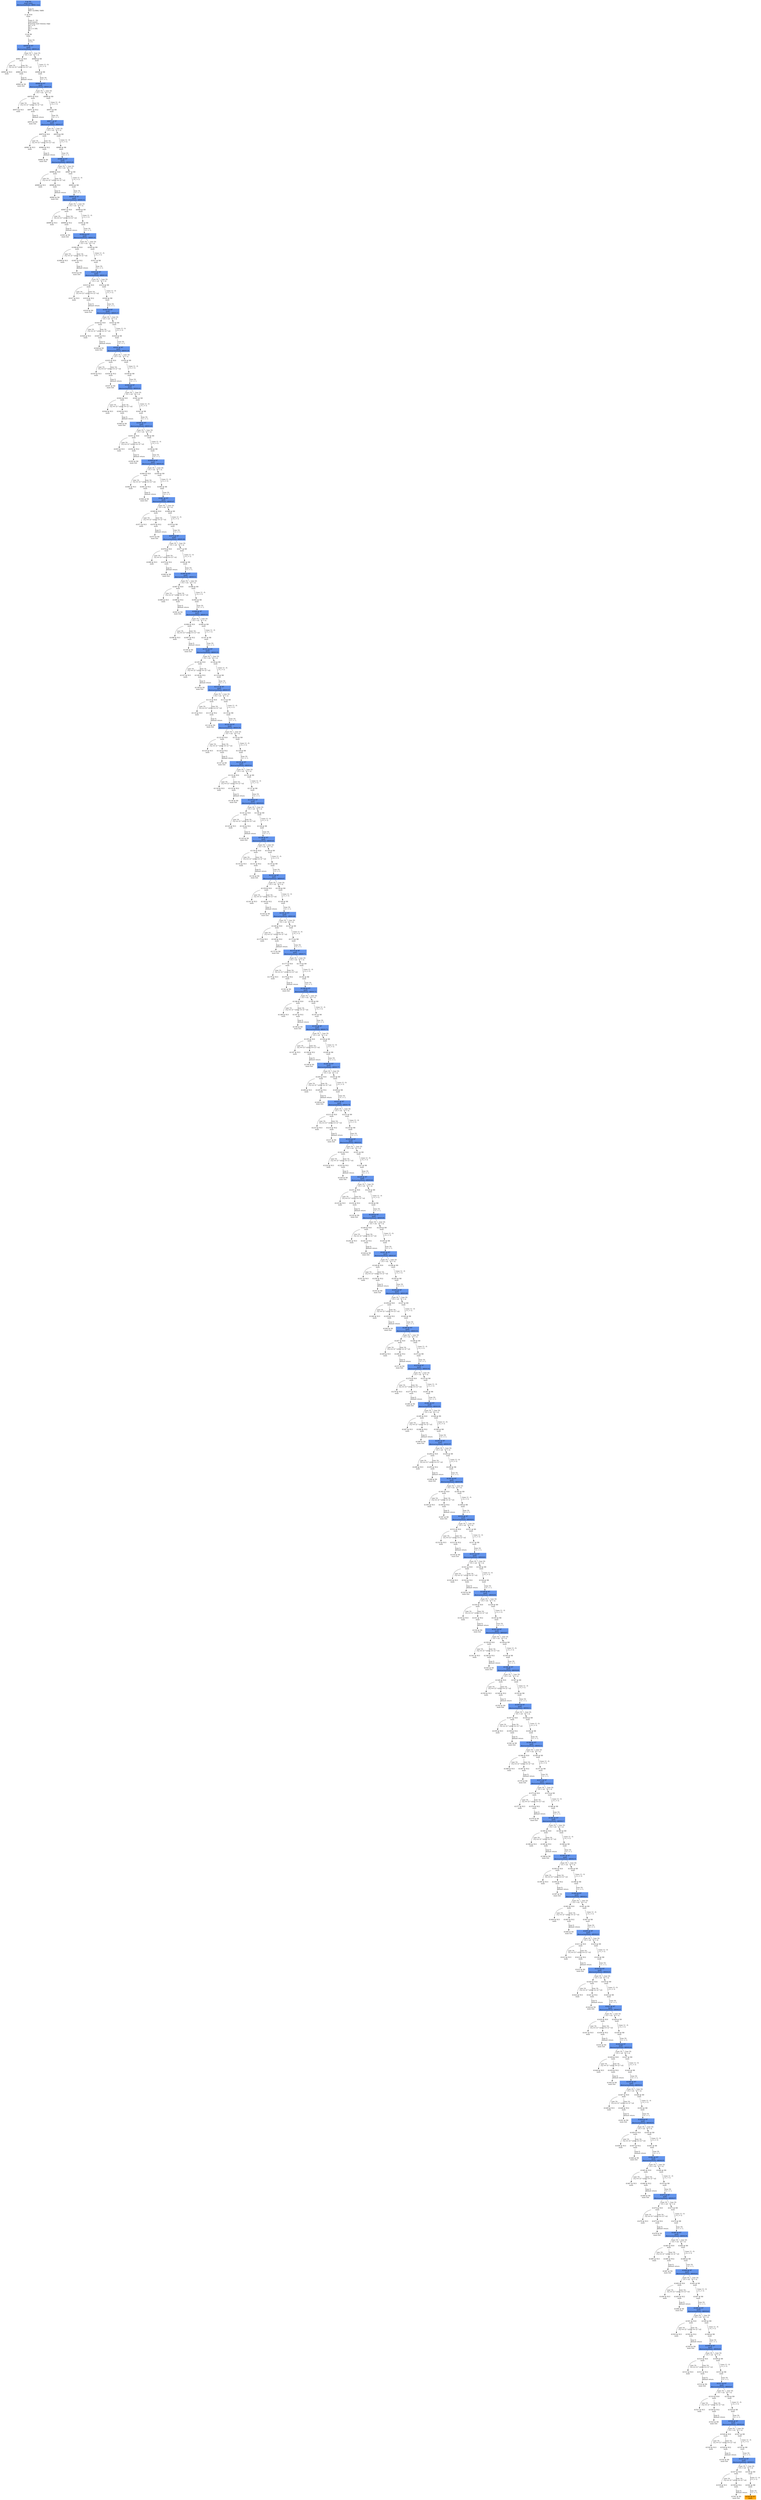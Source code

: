 digraph ARG {
node [style="filled" shape="box" color="white"]
0 [fillcolor="cornflowerblue" label="0 @ N1\nmain entry\nAbstractionState: ABS0: true\n" id="0"]
11 [label="11 @ N16\nmain\n" id="11"]
12 [label="12 @ N6\nmain\n" id="12"]
40959 [fillcolor="cornflowerblue" label="40959 @ N7\nmain\nAbstractionState: ABS9123\n" id="40959"]
40961 [label="40961 @ N10\nmain\n" id="40961"]
40963 [label="40963 @ N13\nmain\n" id="40963"]
40962 [label="40962 @ N12\nmain\n" id="40962"]
40965 [label="40965 @ N0\nmain exit\n" id="40965"]
40960 [label="40960 @ N9\nmain\n" id="40960"]
40966 [label="40966 @ N8\nmain\n" id="40966"]
40968 [fillcolor="cornflowerblue" label="40968 @ N7\nmain\nAbstractionState: ABS9125\n" id="40968"]
40970 [label="40970 @ N10\nmain\n" id="40970"]
40972 [label="40972 @ N13\nmain\n" id="40972"]
40971 [label="40971 @ N12\nmain\n" id="40971"]
40974 [label="40974 @ N0\nmain exit\n" id="40974"]
40969 [label="40969 @ N9\nmain\n" id="40969"]
40975 [label="40975 @ N8\nmain\n" id="40975"]
40977 [fillcolor="cornflowerblue" label="40977 @ N7\nmain\nAbstractionState: ABS9127\n" id="40977"]
40979 [label="40979 @ N10\nmain\n" id="40979"]
40981 [label="40981 @ N13\nmain\n" id="40981"]
40980 [label="40980 @ N12\nmain\n" id="40980"]
40983 [label="40983 @ N0\nmain exit\n" id="40983"]
40978 [label="40978 @ N9\nmain\n" id="40978"]
40984 [label="40984 @ N8\nmain\n" id="40984"]
40986 [fillcolor="cornflowerblue" label="40986 @ N7\nmain\nAbstractionState: ABS9129\n" id="40986"]
40988 [label="40988 @ N10\nmain\n" id="40988"]
40990 [label="40990 @ N13\nmain\n" id="40990"]
40989 [label="40989 @ N12\nmain\n" id="40989"]
40992 [label="40992 @ N0\nmain exit\n" id="40992"]
40987 [label="40987 @ N9\nmain\n" id="40987"]
40993 [label="40993 @ N8\nmain\n" id="40993"]
40995 [fillcolor="cornflowerblue" label="40995 @ N7\nmain\nAbstractionState: ABS9131\n" id="40995"]
40997 [label="40997 @ N10\nmain\n" id="40997"]
40999 [label="40999 @ N13\nmain\n" id="40999"]
40998 [label="40998 @ N12\nmain\n" id="40998"]
41001 [label="41001 @ N0\nmain exit\n" id="41001"]
40996 [label="40996 @ N9\nmain\n" id="40996"]
41002 [label="41002 @ N8\nmain\n" id="41002"]
41004 [fillcolor="cornflowerblue" label="41004 @ N7\nmain\nAbstractionState: ABS9133\n" id="41004"]
41006 [label="41006 @ N10\nmain\n" id="41006"]
41008 [label="41008 @ N13\nmain\n" id="41008"]
41007 [label="41007 @ N12\nmain\n" id="41007"]
41010 [label="41010 @ N0\nmain exit\n" id="41010"]
41005 [label="41005 @ N9\nmain\n" id="41005"]
41011 [label="41011 @ N8\nmain\n" id="41011"]
41013 [fillcolor="cornflowerblue" label="41013 @ N7\nmain\nAbstractionState: ABS9135\n" id="41013"]
41015 [label="41015 @ N10\nmain\n" id="41015"]
41017 [label="41017 @ N13\nmain\n" id="41017"]
41016 [label="41016 @ N12\nmain\n" id="41016"]
41019 [label="41019 @ N0\nmain exit\n" id="41019"]
41014 [label="41014 @ N9\nmain\n" id="41014"]
41020 [label="41020 @ N8\nmain\n" id="41020"]
41022 [fillcolor="cornflowerblue" label="41022 @ N7\nmain\nAbstractionState: ABS9137\n" id="41022"]
41024 [label="41024 @ N10\nmain\n" id="41024"]
41026 [label="41026 @ N13\nmain\n" id="41026"]
41025 [label="41025 @ N12\nmain\n" id="41025"]
41028 [label="41028 @ N0\nmain exit\n" id="41028"]
41023 [label="41023 @ N9\nmain\n" id="41023"]
41029 [label="41029 @ N8\nmain\n" id="41029"]
41031 [fillcolor="cornflowerblue" label="41031 @ N7\nmain\nAbstractionState: ABS9139\n" id="41031"]
41033 [label="41033 @ N10\nmain\n" id="41033"]
41035 [label="41035 @ N13\nmain\n" id="41035"]
41034 [label="41034 @ N12\nmain\n" id="41034"]
41037 [label="41037 @ N0\nmain exit\n" id="41037"]
41032 [label="41032 @ N9\nmain\n" id="41032"]
41038 [label="41038 @ N8\nmain\n" id="41038"]
41040 [fillcolor="cornflowerblue" label="41040 @ N7\nmain\nAbstractionState: ABS9141\n" id="41040"]
41042 [label="41042 @ N10\nmain\n" id="41042"]
41044 [label="41044 @ N13\nmain\n" id="41044"]
41043 [label="41043 @ N12\nmain\n" id="41043"]
41046 [label="41046 @ N0\nmain exit\n" id="41046"]
41041 [label="41041 @ N9\nmain\n" id="41041"]
41047 [label="41047 @ N8\nmain\n" id="41047"]
41049 [fillcolor="cornflowerblue" label="41049 @ N7\nmain\nAbstractionState: ABS9143\n" id="41049"]
41051 [label="41051 @ N10\nmain\n" id="41051"]
41053 [label="41053 @ N13\nmain\n" id="41053"]
41052 [label="41052 @ N12\nmain\n" id="41052"]
41055 [label="41055 @ N0\nmain exit\n" id="41055"]
41050 [label="41050 @ N9\nmain\n" id="41050"]
41056 [label="41056 @ N8\nmain\n" id="41056"]
41058 [fillcolor="cornflowerblue" label="41058 @ N7\nmain\nAbstractionState: ABS9145\n" id="41058"]
41060 [label="41060 @ N10\nmain\n" id="41060"]
41062 [label="41062 @ N13\nmain\n" id="41062"]
41061 [label="41061 @ N12\nmain\n" id="41061"]
41064 [label="41064 @ N0\nmain exit\n" id="41064"]
41059 [label="41059 @ N9\nmain\n" id="41059"]
41065 [label="41065 @ N8\nmain\n" id="41065"]
41067 [fillcolor="cornflowerblue" label="41067 @ N7\nmain\nAbstractionState: ABS9147\n" id="41067"]
41069 [label="41069 @ N10\nmain\n" id="41069"]
41071 [label="41071 @ N13\nmain\n" id="41071"]
41070 [label="41070 @ N12\nmain\n" id="41070"]
41073 [label="41073 @ N0\nmain exit\n" id="41073"]
41068 [label="41068 @ N9\nmain\n" id="41068"]
41074 [label="41074 @ N8\nmain\n" id="41074"]
41076 [fillcolor="cornflowerblue" label="41076 @ N7\nmain\nAbstractionState: ABS9149\n" id="41076"]
41078 [label="41078 @ N10\nmain\n" id="41078"]
41080 [label="41080 @ N13\nmain\n" id="41080"]
41079 [label="41079 @ N12\nmain\n" id="41079"]
41082 [label="41082 @ N0\nmain exit\n" id="41082"]
41077 [label="41077 @ N9\nmain\n" id="41077"]
41083 [label="41083 @ N8\nmain\n" id="41083"]
41085 [fillcolor="cornflowerblue" label="41085 @ N7\nmain\nAbstractionState: ABS9151\n" id="41085"]
41087 [label="41087 @ N10\nmain\n" id="41087"]
41089 [label="41089 @ N13\nmain\n" id="41089"]
41088 [label="41088 @ N12\nmain\n" id="41088"]
41091 [label="41091 @ N0\nmain exit\n" id="41091"]
41086 [label="41086 @ N9\nmain\n" id="41086"]
41092 [label="41092 @ N8\nmain\n" id="41092"]
41094 [fillcolor="cornflowerblue" label="41094 @ N7\nmain\nAbstractionState: ABS9153\n" id="41094"]
41096 [label="41096 @ N10\nmain\n" id="41096"]
41098 [label="41098 @ N13\nmain\n" id="41098"]
41097 [label="41097 @ N12\nmain\n" id="41097"]
41100 [label="41100 @ N0\nmain exit\n" id="41100"]
41095 [label="41095 @ N9\nmain\n" id="41095"]
41101 [label="41101 @ N8\nmain\n" id="41101"]
41103 [fillcolor="cornflowerblue" label="41103 @ N7\nmain\nAbstractionState: ABS9155\n" id="41103"]
41105 [label="41105 @ N10\nmain\n" id="41105"]
41107 [label="41107 @ N13\nmain\n" id="41107"]
41106 [label="41106 @ N12\nmain\n" id="41106"]
41109 [label="41109 @ N0\nmain exit\n" id="41109"]
41104 [label="41104 @ N9\nmain\n" id="41104"]
41110 [label="41110 @ N8\nmain\n" id="41110"]
41112 [fillcolor="cornflowerblue" label="41112 @ N7\nmain\nAbstractionState: ABS9157\n" id="41112"]
41114 [label="41114 @ N10\nmain\n" id="41114"]
41116 [label="41116 @ N13\nmain\n" id="41116"]
41115 [label="41115 @ N12\nmain\n" id="41115"]
41118 [label="41118 @ N0\nmain exit\n" id="41118"]
41113 [label="41113 @ N9\nmain\n" id="41113"]
41119 [label="41119 @ N8\nmain\n" id="41119"]
41121 [fillcolor="cornflowerblue" label="41121 @ N7\nmain\nAbstractionState: ABS9159\n" id="41121"]
41123 [label="41123 @ N10\nmain\n" id="41123"]
41125 [label="41125 @ N13\nmain\n" id="41125"]
41124 [label="41124 @ N12\nmain\n" id="41124"]
41127 [label="41127 @ N0\nmain exit\n" id="41127"]
41122 [label="41122 @ N9\nmain\n" id="41122"]
41128 [label="41128 @ N8\nmain\n" id="41128"]
41130 [fillcolor="cornflowerblue" label="41130 @ N7\nmain\nAbstractionState: ABS9161\n" id="41130"]
41132 [label="41132 @ N10\nmain\n" id="41132"]
41134 [label="41134 @ N13\nmain\n" id="41134"]
41133 [label="41133 @ N12\nmain\n" id="41133"]
41136 [label="41136 @ N0\nmain exit\n" id="41136"]
41131 [label="41131 @ N9\nmain\n" id="41131"]
41137 [label="41137 @ N8\nmain\n" id="41137"]
41139 [fillcolor="cornflowerblue" label="41139 @ N7\nmain\nAbstractionState: ABS9163\n" id="41139"]
41141 [label="41141 @ N10\nmain\n" id="41141"]
41143 [label="41143 @ N13\nmain\n" id="41143"]
41142 [label="41142 @ N12\nmain\n" id="41142"]
41145 [label="41145 @ N0\nmain exit\n" id="41145"]
41140 [label="41140 @ N9\nmain\n" id="41140"]
41146 [label="41146 @ N8\nmain\n" id="41146"]
41148 [fillcolor="cornflowerblue" label="41148 @ N7\nmain\nAbstractionState: ABS9165\n" id="41148"]
41150 [label="41150 @ N10\nmain\n" id="41150"]
41152 [label="41152 @ N13\nmain\n" id="41152"]
41151 [label="41151 @ N12\nmain\n" id="41151"]
41154 [label="41154 @ N0\nmain exit\n" id="41154"]
41149 [label="41149 @ N9\nmain\n" id="41149"]
41155 [label="41155 @ N8\nmain\n" id="41155"]
41157 [fillcolor="cornflowerblue" label="41157 @ N7\nmain\nAbstractionState: ABS9167\n" id="41157"]
41159 [label="41159 @ N10\nmain\n" id="41159"]
41161 [label="41161 @ N13\nmain\n" id="41161"]
41160 [label="41160 @ N12\nmain\n" id="41160"]
41163 [label="41163 @ N0\nmain exit\n" id="41163"]
41158 [label="41158 @ N9\nmain\n" id="41158"]
41164 [label="41164 @ N8\nmain\n" id="41164"]
41166 [fillcolor="cornflowerblue" label="41166 @ N7\nmain\nAbstractionState: ABS9169\n" id="41166"]
41168 [label="41168 @ N10\nmain\n" id="41168"]
41170 [label="41170 @ N13\nmain\n" id="41170"]
41169 [label="41169 @ N12\nmain\n" id="41169"]
41172 [label="41172 @ N0\nmain exit\n" id="41172"]
41167 [label="41167 @ N9\nmain\n" id="41167"]
41173 [label="41173 @ N8\nmain\n" id="41173"]
41175 [fillcolor="cornflowerblue" label="41175 @ N7\nmain\nAbstractionState: ABS9171\n" id="41175"]
41177 [label="41177 @ N10\nmain\n" id="41177"]
41179 [label="41179 @ N13\nmain\n" id="41179"]
41178 [label="41178 @ N12\nmain\n" id="41178"]
41181 [label="41181 @ N0\nmain exit\n" id="41181"]
41176 [label="41176 @ N9\nmain\n" id="41176"]
41182 [label="41182 @ N8\nmain\n" id="41182"]
41184 [fillcolor="cornflowerblue" label="41184 @ N7\nmain\nAbstractionState: ABS9173\n" id="41184"]
41186 [label="41186 @ N10\nmain\n" id="41186"]
41188 [label="41188 @ N13\nmain\n" id="41188"]
41187 [label="41187 @ N12\nmain\n" id="41187"]
41190 [label="41190 @ N0\nmain exit\n" id="41190"]
41185 [label="41185 @ N9\nmain\n" id="41185"]
41191 [label="41191 @ N8\nmain\n" id="41191"]
41193 [fillcolor="cornflowerblue" label="41193 @ N7\nmain\nAbstractionState: ABS9175\n" id="41193"]
41195 [label="41195 @ N10\nmain\n" id="41195"]
41197 [label="41197 @ N13\nmain\n" id="41197"]
41196 [label="41196 @ N12\nmain\n" id="41196"]
41199 [label="41199 @ N0\nmain exit\n" id="41199"]
41194 [label="41194 @ N9\nmain\n" id="41194"]
41200 [label="41200 @ N8\nmain\n" id="41200"]
41202 [fillcolor="cornflowerblue" label="41202 @ N7\nmain\nAbstractionState: ABS9177\n" id="41202"]
41204 [label="41204 @ N10\nmain\n" id="41204"]
41206 [label="41206 @ N13\nmain\n" id="41206"]
41205 [label="41205 @ N12\nmain\n" id="41205"]
41208 [label="41208 @ N0\nmain exit\n" id="41208"]
41203 [label="41203 @ N9\nmain\n" id="41203"]
41209 [label="41209 @ N8\nmain\n" id="41209"]
41211 [fillcolor="cornflowerblue" label="41211 @ N7\nmain\nAbstractionState: ABS9179\n" id="41211"]
41213 [label="41213 @ N10\nmain\n" id="41213"]
41215 [label="41215 @ N13\nmain\n" id="41215"]
41214 [label="41214 @ N12\nmain\n" id="41214"]
41217 [label="41217 @ N0\nmain exit\n" id="41217"]
41212 [label="41212 @ N9\nmain\n" id="41212"]
41218 [label="41218 @ N8\nmain\n" id="41218"]
41220 [fillcolor="cornflowerblue" label="41220 @ N7\nmain\nAbstractionState: ABS9181\n" id="41220"]
41222 [label="41222 @ N10\nmain\n" id="41222"]
41224 [label="41224 @ N13\nmain\n" id="41224"]
41223 [label="41223 @ N12\nmain\n" id="41223"]
41226 [label="41226 @ N0\nmain exit\n" id="41226"]
41221 [label="41221 @ N9\nmain\n" id="41221"]
41227 [label="41227 @ N8\nmain\n" id="41227"]
41229 [fillcolor="cornflowerblue" label="41229 @ N7\nmain\nAbstractionState: ABS9183\n" id="41229"]
41231 [label="41231 @ N10\nmain\n" id="41231"]
41233 [label="41233 @ N13\nmain\n" id="41233"]
41232 [label="41232 @ N12\nmain\n" id="41232"]
41235 [label="41235 @ N0\nmain exit\n" id="41235"]
41230 [label="41230 @ N9\nmain\n" id="41230"]
41236 [label="41236 @ N8\nmain\n" id="41236"]
41238 [fillcolor="cornflowerblue" label="41238 @ N7\nmain\nAbstractionState: ABS9185\n" id="41238"]
41240 [label="41240 @ N10\nmain\n" id="41240"]
41242 [label="41242 @ N13\nmain\n" id="41242"]
41241 [label="41241 @ N12\nmain\n" id="41241"]
41244 [label="41244 @ N0\nmain exit\n" id="41244"]
41239 [label="41239 @ N9\nmain\n" id="41239"]
41245 [label="41245 @ N8\nmain\n" id="41245"]
41247 [fillcolor="cornflowerblue" label="41247 @ N7\nmain\nAbstractionState: ABS9187\n" id="41247"]
41249 [label="41249 @ N10\nmain\n" id="41249"]
41251 [label="41251 @ N13\nmain\n" id="41251"]
41250 [label="41250 @ N12\nmain\n" id="41250"]
41253 [label="41253 @ N0\nmain exit\n" id="41253"]
41248 [label="41248 @ N9\nmain\n" id="41248"]
41254 [label="41254 @ N8\nmain\n" id="41254"]
41256 [fillcolor="cornflowerblue" label="41256 @ N7\nmain\nAbstractionState: ABS9189\n" id="41256"]
41258 [label="41258 @ N10\nmain\n" id="41258"]
41260 [label="41260 @ N13\nmain\n" id="41260"]
41259 [label="41259 @ N12\nmain\n" id="41259"]
41262 [label="41262 @ N0\nmain exit\n" id="41262"]
41257 [label="41257 @ N9\nmain\n" id="41257"]
41263 [label="41263 @ N8\nmain\n" id="41263"]
41265 [fillcolor="cornflowerblue" label="41265 @ N7\nmain\nAbstractionState: ABS9191\n" id="41265"]
41267 [label="41267 @ N10\nmain\n" id="41267"]
41269 [label="41269 @ N13\nmain\n" id="41269"]
41268 [label="41268 @ N12\nmain\n" id="41268"]
41271 [label="41271 @ N0\nmain exit\n" id="41271"]
41266 [label="41266 @ N9\nmain\n" id="41266"]
41272 [label="41272 @ N8\nmain\n" id="41272"]
41274 [fillcolor="cornflowerblue" label="41274 @ N7\nmain\nAbstractionState: ABS9193\n" id="41274"]
41276 [label="41276 @ N10\nmain\n" id="41276"]
41278 [label="41278 @ N13\nmain\n" id="41278"]
41277 [label="41277 @ N12\nmain\n" id="41277"]
41280 [label="41280 @ N0\nmain exit\n" id="41280"]
41275 [label="41275 @ N9\nmain\n" id="41275"]
41281 [label="41281 @ N8\nmain\n" id="41281"]
41283 [fillcolor="cornflowerblue" label="41283 @ N7\nmain\nAbstractionState: ABS9195\n" id="41283"]
41285 [label="41285 @ N10\nmain\n" id="41285"]
41287 [label="41287 @ N13\nmain\n" id="41287"]
41286 [label="41286 @ N12\nmain\n" id="41286"]
41289 [label="41289 @ N0\nmain exit\n" id="41289"]
41284 [label="41284 @ N9\nmain\n" id="41284"]
41290 [label="41290 @ N8\nmain\n" id="41290"]
41292 [fillcolor="cornflowerblue" label="41292 @ N7\nmain\nAbstractionState: ABS9197\n" id="41292"]
41294 [label="41294 @ N10\nmain\n" id="41294"]
41296 [label="41296 @ N13\nmain\n" id="41296"]
41295 [label="41295 @ N12\nmain\n" id="41295"]
41298 [label="41298 @ N0\nmain exit\n" id="41298"]
41293 [label="41293 @ N9\nmain\n" id="41293"]
41299 [label="41299 @ N8\nmain\n" id="41299"]
41301 [fillcolor="cornflowerblue" label="41301 @ N7\nmain\nAbstractionState: ABS9199\n" id="41301"]
41303 [label="41303 @ N10\nmain\n" id="41303"]
41305 [label="41305 @ N13\nmain\n" id="41305"]
41304 [label="41304 @ N12\nmain\n" id="41304"]
41307 [label="41307 @ N0\nmain exit\n" id="41307"]
41302 [label="41302 @ N9\nmain\n" id="41302"]
41308 [label="41308 @ N8\nmain\n" id="41308"]
41310 [fillcolor="cornflowerblue" label="41310 @ N7\nmain\nAbstractionState: ABS9201\n" id="41310"]
41312 [label="41312 @ N10\nmain\n" id="41312"]
41314 [label="41314 @ N13\nmain\n" id="41314"]
41313 [label="41313 @ N12\nmain\n" id="41313"]
41316 [label="41316 @ N0\nmain exit\n" id="41316"]
41311 [label="41311 @ N9\nmain\n" id="41311"]
41317 [label="41317 @ N8\nmain\n" id="41317"]
41319 [fillcolor="cornflowerblue" label="41319 @ N7\nmain\nAbstractionState: ABS9203\n" id="41319"]
41321 [label="41321 @ N10\nmain\n" id="41321"]
41323 [label="41323 @ N13\nmain\n" id="41323"]
41322 [label="41322 @ N12\nmain\n" id="41322"]
41325 [label="41325 @ N0\nmain exit\n" id="41325"]
41320 [label="41320 @ N9\nmain\n" id="41320"]
41326 [label="41326 @ N8\nmain\n" id="41326"]
41328 [fillcolor="cornflowerblue" label="41328 @ N7\nmain\nAbstractionState: ABS9205\n" id="41328"]
41330 [label="41330 @ N10\nmain\n" id="41330"]
41332 [label="41332 @ N13\nmain\n" id="41332"]
41331 [label="41331 @ N12\nmain\n" id="41331"]
41334 [label="41334 @ N0\nmain exit\n" id="41334"]
41329 [label="41329 @ N9\nmain\n" id="41329"]
41335 [label="41335 @ N8\nmain\n" id="41335"]
41337 [fillcolor="cornflowerblue" label="41337 @ N7\nmain\nAbstractionState: ABS9207\n" id="41337"]
41339 [label="41339 @ N10\nmain\n" id="41339"]
41341 [label="41341 @ N13\nmain\n" id="41341"]
41340 [label="41340 @ N12\nmain\n" id="41340"]
41343 [label="41343 @ N0\nmain exit\n" id="41343"]
41338 [label="41338 @ N9\nmain\n" id="41338"]
41344 [label="41344 @ N8\nmain\n" id="41344"]
41346 [fillcolor="cornflowerblue" label="41346 @ N7\nmain\nAbstractionState: ABS9209\n" id="41346"]
41348 [label="41348 @ N10\nmain\n" id="41348"]
41350 [label="41350 @ N13\nmain\n" id="41350"]
41349 [label="41349 @ N12\nmain\n" id="41349"]
41352 [label="41352 @ N0\nmain exit\n" id="41352"]
41347 [label="41347 @ N9\nmain\n" id="41347"]
41353 [label="41353 @ N8\nmain\n" id="41353"]
41355 [fillcolor="cornflowerblue" label="41355 @ N7\nmain\nAbstractionState: ABS9211\n" id="41355"]
41357 [label="41357 @ N10\nmain\n" id="41357"]
41359 [label="41359 @ N13\nmain\n" id="41359"]
41358 [label="41358 @ N12\nmain\n" id="41358"]
41361 [label="41361 @ N0\nmain exit\n" id="41361"]
41356 [label="41356 @ N9\nmain\n" id="41356"]
41362 [label="41362 @ N8\nmain\n" id="41362"]
41364 [fillcolor="cornflowerblue" label="41364 @ N7\nmain\nAbstractionState: ABS9213\n" id="41364"]
41366 [label="41366 @ N10\nmain\n" id="41366"]
41368 [label="41368 @ N13\nmain\n" id="41368"]
41367 [label="41367 @ N12\nmain\n" id="41367"]
41370 [label="41370 @ N0\nmain exit\n" id="41370"]
41365 [label="41365 @ N9\nmain\n" id="41365"]
41371 [label="41371 @ N8\nmain\n" id="41371"]
41373 [fillcolor="cornflowerblue" label="41373 @ N7\nmain\nAbstractionState: ABS9215\n" id="41373"]
41375 [label="41375 @ N10\nmain\n" id="41375"]
41377 [label="41377 @ N13\nmain\n" id="41377"]
41376 [label="41376 @ N12\nmain\n" id="41376"]
41379 [label="41379 @ N0\nmain exit\n" id="41379"]
41374 [label="41374 @ N9\nmain\n" id="41374"]
41380 [label="41380 @ N8\nmain\n" id="41380"]
41382 [fillcolor="cornflowerblue" label="41382 @ N7\nmain\nAbstractionState: ABS9217\n" id="41382"]
41384 [label="41384 @ N10\nmain\n" id="41384"]
41386 [label="41386 @ N13\nmain\n" id="41386"]
41385 [label="41385 @ N12\nmain\n" id="41385"]
41388 [label="41388 @ N0\nmain exit\n" id="41388"]
41383 [label="41383 @ N9\nmain\n" id="41383"]
41389 [label="41389 @ N8\nmain\n" id="41389"]
41391 [fillcolor="cornflowerblue" label="41391 @ N7\nmain\nAbstractionState: ABS9219\n" id="41391"]
41393 [label="41393 @ N10\nmain\n" id="41393"]
41395 [label="41395 @ N13\nmain\n" id="41395"]
41394 [label="41394 @ N12\nmain\n" id="41394"]
41397 [label="41397 @ N0\nmain exit\n" id="41397"]
41392 [label="41392 @ N9\nmain\n" id="41392"]
41398 [label="41398 @ N8\nmain\n" id="41398"]
41400 [fillcolor="cornflowerblue" label="41400 @ N7\nmain\nAbstractionState: ABS9221\n" id="41400"]
41402 [label="41402 @ N10\nmain\n" id="41402"]
41404 [label="41404 @ N13\nmain\n" id="41404"]
41403 [label="41403 @ N12\nmain\n" id="41403"]
41406 [label="41406 @ N0\nmain exit\n" id="41406"]
41401 [label="41401 @ N9\nmain\n" id="41401"]
41407 [label="41407 @ N8\nmain\n" id="41407"]
41409 [fillcolor="cornflowerblue" label="41409 @ N7\nmain\nAbstractionState: ABS9223\n" id="41409"]
41411 [label="41411 @ N10\nmain\n" id="41411"]
41413 [label="41413 @ N13\nmain\n" id="41413"]
41412 [label="41412 @ N12\nmain\n" id="41412"]
41415 [label="41415 @ N0\nmain exit\n" id="41415"]
41410 [label="41410 @ N9\nmain\n" id="41410"]
41416 [label="41416 @ N8\nmain\n" id="41416"]
41418 [fillcolor="cornflowerblue" label="41418 @ N7\nmain\nAbstractionState: ABS9225\n" id="41418"]
41420 [label="41420 @ N10\nmain\n" id="41420"]
41422 [label="41422 @ N13\nmain\n" id="41422"]
41421 [label="41421 @ N12\nmain\n" id="41421"]
41424 [label="41424 @ N0\nmain exit\n" id="41424"]
41419 [label="41419 @ N9\nmain\n" id="41419"]
41425 [label="41425 @ N8\nmain\n" id="41425"]
41427 [fillcolor="cornflowerblue" label="41427 @ N7\nmain\nAbstractionState: ABS9227\n" id="41427"]
41429 [label="41429 @ N10\nmain\n" id="41429"]
41431 [label="41431 @ N13\nmain\n" id="41431"]
41430 [label="41430 @ N12\nmain\n" id="41430"]
41433 [label="41433 @ N0\nmain exit\n" id="41433"]
41428 [label="41428 @ N9\nmain\n" id="41428"]
41434 [label="41434 @ N8\nmain\n" id="41434"]
41436 [fillcolor="cornflowerblue" label="41436 @ N7\nmain\nAbstractionState: ABS9229\n" id="41436"]
41438 [label="41438 @ N10\nmain\n" id="41438"]
41440 [label="41440 @ N13\nmain\n" id="41440"]
41439 [label="41439 @ N12\nmain\n" id="41439"]
41442 [label="41442 @ N0\nmain exit\n" id="41442"]
41437 [label="41437 @ N9\nmain\n" id="41437"]
41443 [label="41443 @ N8\nmain\n" id="41443"]
41445 [fillcolor="cornflowerblue" label="41445 @ N7\nmain\nAbstractionState: ABS9231\n" id="41445"]
41447 [label="41447 @ N10\nmain\n" id="41447"]
41449 [label="41449 @ N13\nmain\n" id="41449"]
41448 [label="41448 @ N12\nmain\n" id="41448"]
41451 [label="41451 @ N0\nmain exit\n" id="41451"]
41446 [label="41446 @ N9\nmain\n" id="41446"]
41452 [label="41452 @ N8\nmain\n" id="41452"]
41454 [fillcolor="cornflowerblue" label="41454 @ N7\nmain\nAbstractionState: ABS9233\n" id="41454"]
41456 [label="41456 @ N10\nmain\n" id="41456"]
41458 [label="41458 @ N13\nmain\n" id="41458"]
41457 [label="41457 @ N12\nmain\n" id="41457"]
41460 [label="41460 @ N0\nmain exit\n" id="41460"]
41455 [label="41455 @ N9\nmain\n" id="41455"]
41461 [label="41461 @ N8\nmain\n" id="41461"]
41463 [fillcolor="cornflowerblue" label="41463 @ N7\nmain\nAbstractionState: ABS9235\n" id="41463"]
41465 [label="41465 @ N10\nmain\n" id="41465"]
41467 [label="41467 @ N13\nmain\n" id="41467"]
41466 [label="41466 @ N12\nmain\n" id="41466"]
41469 [label="41469 @ N0\nmain exit\n" id="41469"]
41464 [label="41464 @ N9\nmain\n" id="41464"]
41470 [label="41470 @ N8\nmain\n" id="41470"]
41472 [fillcolor="cornflowerblue" label="41472 @ N7\nmain\nAbstractionState: ABS9237\n" id="41472"]
41474 [label="41474 @ N10\nmain\n" id="41474"]
41476 [label="41476 @ N13\nmain\n" id="41476"]
41475 [label="41475 @ N12\nmain\n" id="41475"]
41478 [label="41478 @ N0\nmain exit\n" id="41478"]
41473 [label="41473 @ N9\nmain\n" id="41473"]
41479 [label="41479 @ N8\nmain\n" id="41479"]
41481 [fillcolor="cornflowerblue" label="41481 @ N7\nmain\nAbstractionState: ABS9239\n" id="41481"]
41483 [label="41483 @ N10\nmain\n" id="41483"]
41485 [label="41485 @ N13\nmain\n" id="41485"]
41484 [label="41484 @ N12\nmain\n" id="41484"]
41487 [label="41487 @ N0\nmain exit\n" id="41487"]
41482 [label="41482 @ N9\nmain\n" id="41482"]
41488 [label="41488 @ N8\nmain\n" id="41488"]
41490 [fillcolor="cornflowerblue" label="41490 @ N7\nmain\nAbstractionState: ABS9241\n" id="41490"]
41492 [label="41492 @ N10\nmain\n" id="41492"]
41494 [label="41494 @ N13\nmain\n" id="41494"]
41493 [label="41493 @ N12\nmain\n" id="41493"]
41496 [label="41496 @ N0\nmain exit\n" id="41496"]
41491 [label="41491 @ N9\nmain\n" id="41491"]
41497 [label="41497 @ N8\nmain\n" id="41497"]
41499 [fillcolor="cornflowerblue" label="41499 @ N7\nmain\nAbstractionState: ABS9243\n" id="41499"]
41501 [label="41501 @ N10\nmain\n" id="41501"]
41503 [label="41503 @ N13\nmain\n" id="41503"]
41502 [label="41502 @ N12\nmain\n" id="41502"]
41505 [label="41505 @ N0\nmain exit\n" id="41505"]
41500 [label="41500 @ N9\nmain\n" id="41500"]
41506 [label="41506 @ N8\nmain\n" id="41506"]
41508 [fillcolor="cornflowerblue" label="41508 @ N7\nmain\nAbstractionState: ABS9245\n" id="41508"]
41510 [label="41510 @ N10\nmain\n" id="41510"]
41512 [label="41512 @ N13\nmain\n" id="41512"]
41511 [label="41511 @ N12\nmain\n" id="41511"]
41514 [label="41514 @ N0\nmain exit\n" id="41514"]
41509 [label="41509 @ N9\nmain\n" id="41509"]
41515 [label="41515 @ N8\nmain\n" id="41515"]
41517 [fillcolor="cornflowerblue" label="41517 @ N7\nmain\nAbstractionState: ABS9247\n" id="41517"]
41519 [label="41519 @ N10\nmain\n" id="41519"]
41521 [label="41521 @ N13\nmain\n" id="41521"]
41520 [label="41520 @ N12\nmain\n" id="41520"]
41523 [label="41523 @ N0\nmain exit\n" id="41523"]
41518 [label="41518 @ N9\nmain\n" id="41518"]
41524 [label="41524 @ N8\nmain\n" id="41524"]
41526 [fillcolor="cornflowerblue" label="41526 @ N7\nmain\nAbstractionState: ABS9249\n" id="41526"]
41528 [label="41528 @ N10\nmain\n" id="41528"]
41530 [label="41530 @ N13\nmain\n" id="41530"]
41529 [label="41529 @ N12\nmain\n" id="41529"]
41532 [label="41532 @ N0\nmain exit\n" id="41532"]
41527 [label="41527 @ N9\nmain\n" id="41527"]
41533 [label="41533 @ N8\nmain\n" id="41533"]
41535 [fillcolor="cornflowerblue" label="41535 @ N7\nmain\nAbstractionState: ABS9251\n" id="41535"]
41537 [label="41537 @ N10\nmain\n" id="41537"]
41539 [label="41539 @ N13\nmain\n" id="41539"]
41538 [label="41538 @ N12\nmain\n" id="41538"]
41541 [label="41541 @ N0\nmain exit\n" id="41541"]
41536 [label="41536 @ N9\nmain\n" id="41536"]
41542 [label="41542 @ N8\nmain\n" id="41542"]
41543 [fillcolor="orange" label="41543 @ N7\nmain\n" id="41543"]
0 -> 11 [label="Line 0: \lINIT GLOBAL VARS\l" id="0 -> 11"]
11 -> 12 [label="Lines 4 - 10: \lvoid main();\lFunction start dummy edge\lint j = 0;\lint i;\lint x = 100;\lfor\l" id="11 -> 12"]
12 -> 40959 [label="Line 10: \li = 0;\l" id="12 -> 40959"]
40959 -> 40960 [label="Line 10: \l[i < x]\l" id="40959 -> 40960"]
40959 -> 40961 [label="Line 10: \l[!(i < x)]\l" id="40959 -> 40961"]
40961 -> 40962 [label="Line 14: \l[j == (2 * x)]\l" id="40961 -> 40962"]
40961 -> 40963 [label="Line 14: \l[!(j == (2 * x))]\l" id="40961 -> 40963"]
40962 -> 40965 [label="Line 0: \ldefault return\l" id="40962 -> 40965"]
40960 -> 40966 [label="Lines 11 - 0: \lj = j + 2;\l\l" id="40960 -> 40966"]
40966 -> 40968 [label="Line 10: \li = i + 1;\l" id="40966 -> 40968"]
40968 -> 40969 [label="Line 10: \l[i < x]\l" id="40968 -> 40969"]
40968 -> 40970 [label="Line 10: \l[!(i < x)]\l" id="40968 -> 40970"]
40970 -> 40971 [label="Line 14: \l[j == (2 * x)]\l" id="40970 -> 40971"]
40970 -> 40972 [label="Line 14: \l[!(j == (2 * x))]\l" id="40970 -> 40972"]
40971 -> 40974 [label="Line 0: \ldefault return\l" id="40971 -> 40974"]
40969 -> 40975 [label="Lines 11 - 0: \lj = j + 2;\l\l" id="40969 -> 40975"]
40975 -> 40977 [label="Line 10: \li = i + 1;\l" id="40975 -> 40977"]
40977 -> 40978 [label="Line 10: \l[i < x]\l" id="40977 -> 40978"]
40977 -> 40979 [label="Line 10: \l[!(i < x)]\l" id="40977 -> 40979"]
40979 -> 40980 [label="Line 14: \l[j == (2 * x)]\l" id="40979 -> 40980"]
40979 -> 40981 [label="Line 14: \l[!(j == (2 * x))]\l" id="40979 -> 40981"]
40980 -> 40983 [label="Line 0: \ldefault return\l" id="40980 -> 40983"]
40978 -> 40984 [label="Lines 11 - 0: \lj = j + 2;\l\l" id="40978 -> 40984"]
40984 -> 40986 [label="Line 10: \li = i + 1;\l" id="40984 -> 40986"]
40986 -> 40987 [label="Line 10: \l[i < x]\l" id="40986 -> 40987"]
40986 -> 40988 [label="Line 10: \l[!(i < x)]\l" id="40986 -> 40988"]
40988 -> 40989 [label="Line 14: \l[j == (2 * x)]\l" id="40988 -> 40989"]
40988 -> 40990 [label="Line 14: \l[!(j == (2 * x))]\l" id="40988 -> 40990"]
40989 -> 40992 [label="Line 0: \ldefault return\l" id="40989 -> 40992"]
40987 -> 40993 [label="Lines 11 - 0: \lj = j + 2;\l\l" id="40987 -> 40993"]
40993 -> 40995 [label="Line 10: \li = i + 1;\l" id="40993 -> 40995"]
40995 -> 40996 [label="Line 10: \l[i < x]\l" id="40995 -> 40996"]
40995 -> 40997 [label="Line 10: \l[!(i < x)]\l" id="40995 -> 40997"]
40997 -> 40998 [label="Line 14: \l[j == (2 * x)]\l" id="40997 -> 40998"]
40997 -> 40999 [label="Line 14: \l[!(j == (2 * x))]\l" id="40997 -> 40999"]
40998 -> 41001 [label="Line 0: \ldefault return\l" id="40998 -> 41001"]
40996 -> 41002 [label="Lines 11 - 0: \lj = j + 2;\l\l" id="40996 -> 41002"]
41002 -> 41004 [label="Line 10: \li = i + 1;\l" id="41002 -> 41004"]
41004 -> 41005 [label="Line 10: \l[i < x]\l" id="41004 -> 41005"]
41004 -> 41006 [label="Line 10: \l[!(i < x)]\l" id="41004 -> 41006"]
41006 -> 41007 [label="Line 14: \l[j == (2 * x)]\l" id="41006 -> 41007"]
41006 -> 41008 [label="Line 14: \l[!(j == (2 * x))]\l" id="41006 -> 41008"]
41007 -> 41010 [label="Line 0: \ldefault return\l" id="41007 -> 41010"]
41005 -> 41011 [label="Lines 11 - 0: \lj = j + 2;\l\l" id="41005 -> 41011"]
41011 -> 41013 [label="Line 10: \li = i + 1;\l" id="41011 -> 41013"]
41013 -> 41014 [label="Line 10: \l[i < x]\l" id="41013 -> 41014"]
41013 -> 41015 [label="Line 10: \l[!(i < x)]\l" id="41013 -> 41015"]
41015 -> 41016 [label="Line 14: \l[j == (2 * x)]\l" id="41015 -> 41016"]
41015 -> 41017 [label="Line 14: \l[!(j == (2 * x))]\l" id="41015 -> 41017"]
41016 -> 41019 [label="Line 0: \ldefault return\l" id="41016 -> 41019"]
41014 -> 41020 [label="Lines 11 - 0: \lj = j + 2;\l\l" id="41014 -> 41020"]
41020 -> 41022 [label="Line 10: \li = i + 1;\l" id="41020 -> 41022"]
41022 -> 41023 [label="Line 10: \l[i < x]\l" id="41022 -> 41023"]
41022 -> 41024 [label="Line 10: \l[!(i < x)]\l" id="41022 -> 41024"]
41024 -> 41025 [label="Line 14: \l[j == (2 * x)]\l" id="41024 -> 41025"]
41024 -> 41026 [label="Line 14: \l[!(j == (2 * x))]\l" id="41024 -> 41026"]
41025 -> 41028 [label="Line 0: \ldefault return\l" id="41025 -> 41028"]
41023 -> 41029 [label="Lines 11 - 0: \lj = j + 2;\l\l" id="41023 -> 41029"]
41029 -> 41031 [label="Line 10: \li = i + 1;\l" id="41029 -> 41031"]
41031 -> 41032 [label="Line 10: \l[i < x]\l" id="41031 -> 41032"]
41031 -> 41033 [label="Line 10: \l[!(i < x)]\l" id="41031 -> 41033"]
41033 -> 41034 [label="Line 14: \l[j == (2 * x)]\l" id="41033 -> 41034"]
41033 -> 41035 [label="Line 14: \l[!(j == (2 * x))]\l" id="41033 -> 41035"]
41034 -> 41037 [label="Line 0: \ldefault return\l" id="41034 -> 41037"]
41032 -> 41038 [label="Lines 11 - 0: \lj = j + 2;\l\l" id="41032 -> 41038"]
41038 -> 41040 [label="Line 10: \li = i + 1;\l" id="41038 -> 41040"]
41040 -> 41041 [label="Line 10: \l[i < x]\l" id="41040 -> 41041"]
41040 -> 41042 [label="Line 10: \l[!(i < x)]\l" id="41040 -> 41042"]
41042 -> 41043 [label="Line 14: \l[j == (2 * x)]\l" id="41042 -> 41043"]
41042 -> 41044 [label="Line 14: \l[!(j == (2 * x))]\l" id="41042 -> 41044"]
41043 -> 41046 [label="Line 0: \ldefault return\l" id="41043 -> 41046"]
41041 -> 41047 [label="Lines 11 - 0: \lj = j + 2;\l\l" id="41041 -> 41047"]
41047 -> 41049 [label="Line 10: \li = i + 1;\l" id="41047 -> 41049"]
41049 -> 41050 [label="Line 10: \l[i < x]\l" id="41049 -> 41050"]
41049 -> 41051 [label="Line 10: \l[!(i < x)]\l" id="41049 -> 41051"]
41051 -> 41052 [label="Line 14: \l[j == (2 * x)]\l" id="41051 -> 41052"]
41051 -> 41053 [label="Line 14: \l[!(j == (2 * x))]\l" id="41051 -> 41053"]
41052 -> 41055 [label="Line 0: \ldefault return\l" id="41052 -> 41055"]
41050 -> 41056 [label="Lines 11 - 0: \lj = j + 2;\l\l" id="41050 -> 41056"]
41056 -> 41058 [label="Line 10: \li = i + 1;\l" id="41056 -> 41058"]
41058 -> 41059 [label="Line 10: \l[i < x]\l" id="41058 -> 41059"]
41058 -> 41060 [label="Line 10: \l[!(i < x)]\l" id="41058 -> 41060"]
41060 -> 41061 [label="Line 14: \l[j == (2 * x)]\l" id="41060 -> 41061"]
41060 -> 41062 [label="Line 14: \l[!(j == (2 * x))]\l" id="41060 -> 41062"]
41061 -> 41064 [label="Line 0: \ldefault return\l" id="41061 -> 41064"]
41059 -> 41065 [label="Lines 11 - 0: \lj = j + 2;\l\l" id="41059 -> 41065"]
41065 -> 41067 [label="Line 10: \li = i + 1;\l" id="41065 -> 41067"]
41067 -> 41068 [label="Line 10: \l[i < x]\l" id="41067 -> 41068"]
41067 -> 41069 [label="Line 10: \l[!(i < x)]\l" id="41067 -> 41069"]
41069 -> 41070 [label="Line 14: \l[j == (2 * x)]\l" id="41069 -> 41070"]
41069 -> 41071 [label="Line 14: \l[!(j == (2 * x))]\l" id="41069 -> 41071"]
41070 -> 41073 [label="Line 0: \ldefault return\l" id="41070 -> 41073"]
41068 -> 41074 [label="Lines 11 - 0: \lj = j + 2;\l\l" id="41068 -> 41074"]
41074 -> 41076 [label="Line 10: \li = i + 1;\l" id="41074 -> 41076"]
41076 -> 41077 [label="Line 10: \l[i < x]\l" id="41076 -> 41077"]
41076 -> 41078 [label="Line 10: \l[!(i < x)]\l" id="41076 -> 41078"]
41078 -> 41079 [label="Line 14: \l[j == (2 * x)]\l" id="41078 -> 41079"]
41078 -> 41080 [label="Line 14: \l[!(j == (2 * x))]\l" id="41078 -> 41080"]
41079 -> 41082 [label="Line 0: \ldefault return\l" id="41079 -> 41082"]
41077 -> 41083 [label="Lines 11 - 0: \lj = j + 2;\l\l" id="41077 -> 41083"]
41083 -> 41085 [label="Line 10: \li = i + 1;\l" id="41083 -> 41085"]
41085 -> 41086 [label="Line 10: \l[i < x]\l" id="41085 -> 41086"]
41085 -> 41087 [label="Line 10: \l[!(i < x)]\l" id="41085 -> 41087"]
41087 -> 41088 [label="Line 14: \l[j == (2 * x)]\l" id="41087 -> 41088"]
41087 -> 41089 [label="Line 14: \l[!(j == (2 * x))]\l" id="41087 -> 41089"]
41088 -> 41091 [label="Line 0: \ldefault return\l" id="41088 -> 41091"]
41086 -> 41092 [label="Lines 11 - 0: \lj = j + 2;\l\l" id="41086 -> 41092"]
41092 -> 41094 [label="Line 10: \li = i + 1;\l" id="41092 -> 41094"]
41094 -> 41095 [label="Line 10: \l[i < x]\l" id="41094 -> 41095"]
41094 -> 41096 [label="Line 10: \l[!(i < x)]\l" id="41094 -> 41096"]
41096 -> 41097 [label="Line 14: \l[j == (2 * x)]\l" id="41096 -> 41097"]
41096 -> 41098 [label="Line 14: \l[!(j == (2 * x))]\l" id="41096 -> 41098"]
41097 -> 41100 [label="Line 0: \ldefault return\l" id="41097 -> 41100"]
41095 -> 41101 [label="Lines 11 - 0: \lj = j + 2;\l\l" id="41095 -> 41101"]
41101 -> 41103 [label="Line 10: \li = i + 1;\l" id="41101 -> 41103"]
41103 -> 41104 [label="Line 10: \l[i < x]\l" id="41103 -> 41104"]
41103 -> 41105 [label="Line 10: \l[!(i < x)]\l" id="41103 -> 41105"]
41105 -> 41106 [label="Line 14: \l[j == (2 * x)]\l" id="41105 -> 41106"]
41105 -> 41107 [label="Line 14: \l[!(j == (2 * x))]\l" id="41105 -> 41107"]
41106 -> 41109 [label="Line 0: \ldefault return\l" id="41106 -> 41109"]
41104 -> 41110 [label="Lines 11 - 0: \lj = j + 2;\l\l" id="41104 -> 41110"]
41110 -> 41112 [label="Line 10: \li = i + 1;\l" id="41110 -> 41112"]
41112 -> 41113 [label="Line 10: \l[i < x]\l" id="41112 -> 41113"]
41112 -> 41114 [label="Line 10: \l[!(i < x)]\l" id="41112 -> 41114"]
41114 -> 41115 [label="Line 14: \l[j == (2 * x)]\l" id="41114 -> 41115"]
41114 -> 41116 [label="Line 14: \l[!(j == (2 * x))]\l" id="41114 -> 41116"]
41115 -> 41118 [label="Line 0: \ldefault return\l" id="41115 -> 41118"]
41113 -> 41119 [label="Lines 11 - 0: \lj = j + 2;\l\l" id="41113 -> 41119"]
41119 -> 41121 [label="Line 10: \li = i + 1;\l" id="41119 -> 41121"]
41121 -> 41122 [label="Line 10: \l[i < x]\l" id="41121 -> 41122"]
41121 -> 41123 [label="Line 10: \l[!(i < x)]\l" id="41121 -> 41123"]
41123 -> 41124 [label="Line 14: \l[j == (2 * x)]\l" id="41123 -> 41124"]
41123 -> 41125 [label="Line 14: \l[!(j == (2 * x))]\l" id="41123 -> 41125"]
41124 -> 41127 [label="Line 0: \ldefault return\l" id="41124 -> 41127"]
41122 -> 41128 [label="Lines 11 - 0: \lj = j + 2;\l\l" id="41122 -> 41128"]
41128 -> 41130 [label="Line 10: \li = i + 1;\l" id="41128 -> 41130"]
41130 -> 41131 [label="Line 10: \l[i < x]\l" id="41130 -> 41131"]
41130 -> 41132 [label="Line 10: \l[!(i < x)]\l" id="41130 -> 41132"]
41132 -> 41133 [label="Line 14: \l[j == (2 * x)]\l" id="41132 -> 41133"]
41132 -> 41134 [label="Line 14: \l[!(j == (2 * x))]\l" id="41132 -> 41134"]
41133 -> 41136 [label="Line 0: \ldefault return\l" id="41133 -> 41136"]
41131 -> 41137 [label="Lines 11 - 0: \lj = j + 2;\l\l" id="41131 -> 41137"]
41137 -> 41139 [label="Line 10: \li = i + 1;\l" id="41137 -> 41139"]
41139 -> 41140 [label="Line 10: \l[i < x]\l" id="41139 -> 41140"]
41139 -> 41141 [label="Line 10: \l[!(i < x)]\l" id="41139 -> 41141"]
41141 -> 41142 [label="Line 14: \l[j == (2 * x)]\l" id="41141 -> 41142"]
41141 -> 41143 [label="Line 14: \l[!(j == (2 * x))]\l" id="41141 -> 41143"]
41142 -> 41145 [label="Line 0: \ldefault return\l" id="41142 -> 41145"]
41140 -> 41146 [label="Lines 11 - 0: \lj = j + 2;\l\l" id="41140 -> 41146"]
41146 -> 41148 [label="Line 10: \li = i + 1;\l" id="41146 -> 41148"]
41148 -> 41149 [label="Line 10: \l[i < x]\l" id="41148 -> 41149"]
41148 -> 41150 [label="Line 10: \l[!(i < x)]\l" id="41148 -> 41150"]
41150 -> 41151 [label="Line 14: \l[j == (2 * x)]\l" id="41150 -> 41151"]
41150 -> 41152 [label="Line 14: \l[!(j == (2 * x))]\l" id="41150 -> 41152"]
41151 -> 41154 [label="Line 0: \ldefault return\l" id="41151 -> 41154"]
41149 -> 41155 [label="Lines 11 - 0: \lj = j + 2;\l\l" id="41149 -> 41155"]
41155 -> 41157 [label="Line 10: \li = i + 1;\l" id="41155 -> 41157"]
41157 -> 41158 [label="Line 10: \l[i < x]\l" id="41157 -> 41158"]
41157 -> 41159 [label="Line 10: \l[!(i < x)]\l" id="41157 -> 41159"]
41159 -> 41160 [label="Line 14: \l[j == (2 * x)]\l" id="41159 -> 41160"]
41159 -> 41161 [label="Line 14: \l[!(j == (2 * x))]\l" id="41159 -> 41161"]
41160 -> 41163 [label="Line 0: \ldefault return\l" id="41160 -> 41163"]
41158 -> 41164 [label="Lines 11 - 0: \lj = j + 2;\l\l" id="41158 -> 41164"]
41164 -> 41166 [label="Line 10: \li = i + 1;\l" id="41164 -> 41166"]
41166 -> 41167 [label="Line 10: \l[i < x]\l" id="41166 -> 41167"]
41166 -> 41168 [label="Line 10: \l[!(i < x)]\l" id="41166 -> 41168"]
41168 -> 41169 [label="Line 14: \l[j == (2 * x)]\l" id="41168 -> 41169"]
41168 -> 41170 [label="Line 14: \l[!(j == (2 * x))]\l" id="41168 -> 41170"]
41169 -> 41172 [label="Line 0: \ldefault return\l" id="41169 -> 41172"]
41167 -> 41173 [label="Lines 11 - 0: \lj = j + 2;\l\l" id="41167 -> 41173"]
41173 -> 41175 [label="Line 10: \li = i + 1;\l" id="41173 -> 41175"]
41175 -> 41176 [label="Line 10: \l[i < x]\l" id="41175 -> 41176"]
41175 -> 41177 [label="Line 10: \l[!(i < x)]\l" id="41175 -> 41177"]
41177 -> 41178 [label="Line 14: \l[j == (2 * x)]\l" id="41177 -> 41178"]
41177 -> 41179 [label="Line 14: \l[!(j == (2 * x))]\l" id="41177 -> 41179"]
41178 -> 41181 [label="Line 0: \ldefault return\l" id="41178 -> 41181"]
41176 -> 41182 [label="Lines 11 - 0: \lj = j + 2;\l\l" id="41176 -> 41182"]
41182 -> 41184 [label="Line 10: \li = i + 1;\l" id="41182 -> 41184"]
41184 -> 41185 [label="Line 10: \l[i < x]\l" id="41184 -> 41185"]
41184 -> 41186 [label="Line 10: \l[!(i < x)]\l" id="41184 -> 41186"]
41186 -> 41187 [label="Line 14: \l[j == (2 * x)]\l" id="41186 -> 41187"]
41186 -> 41188 [label="Line 14: \l[!(j == (2 * x))]\l" id="41186 -> 41188"]
41187 -> 41190 [label="Line 0: \ldefault return\l" id="41187 -> 41190"]
41185 -> 41191 [label="Lines 11 - 0: \lj = j + 2;\l\l" id="41185 -> 41191"]
41191 -> 41193 [label="Line 10: \li = i + 1;\l" id="41191 -> 41193"]
41193 -> 41194 [label="Line 10: \l[i < x]\l" id="41193 -> 41194"]
41193 -> 41195 [label="Line 10: \l[!(i < x)]\l" id="41193 -> 41195"]
41195 -> 41196 [label="Line 14: \l[j == (2 * x)]\l" id="41195 -> 41196"]
41195 -> 41197 [label="Line 14: \l[!(j == (2 * x))]\l" id="41195 -> 41197"]
41196 -> 41199 [label="Line 0: \ldefault return\l" id="41196 -> 41199"]
41194 -> 41200 [label="Lines 11 - 0: \lj = j + 2;\l\l" id="41194 -> 41200"]
41200 -> 41202 [label="Line 10: \li = i + 1;\l" id="41200 -> 41202"]
41202 -> 41203 [label="Line 10: \l[i < x]\l" id="41202 -> 41203"]
41202 -> 41204 [label="Line 10: \l[!(i < x)]\l" id="41202 -> 41204"]
41204 -> 41205 [label="Line 14: \l[j == (2 * x)]\l" id="41204 -> 41205"]
41204 -> 41206 [label="Line 14: \l[!(j == (2 * x))]\l" id="41204 -> 41206"]
41205 -> 41208 [label="Line 0: \ldefault return\l" id="41205 -> 41208"]
41203 -> 41209 [label="Lines 11 - 0: \lj = j + 2;\l\l" id="41203 -> 41209"]
41209 -> 41211 [label="Line 10: \li = i + 1;\l" id="41209 -> 41211"]
41211 -> 41212 [label="Line 10: \l[i < x]\l" id="41211 -> 41212"]
41211 -> 41213 [label="Line 10: \l[!(i < x)]\l" id="41211 -> 41213"]
41213 -> 41214 [label="Line 14: \l[j == (2 * x)]\l" id="41213 -> 41214"]
41213 -> 41215 [label="Line 14: \l[!(j == (2 * x))]\l" id="41213 -> 41215"]
41214 -> 41217 [label="Line 0: \ldefault return\l" id="41214 -> 41217"]
41212 -> 41218 [label="Lines 11 - 0: \lj = j + 2;\l\l" id="41212 -> 41218"]
41218 -> 41220 [label="Line 10: \li = i + 1;\l" id="41218 -> 41220"]
41220 -> 41221 [label="Line 10: \l[i < x]\l" id="41220 -> 41221"]
41220 -> 41222 [label="Line 10: \l[!(i < x)]\l" id="41220 -> 41222"]
41222 -> 41223 [label="Line 14: \l[j == (2 * x)]\l" id="41222 -> 41223"]
41222 -> 41224 [label="Line 14: \l[!(j == (2 * x))]\l" id="41222 -> 41224"]
41223 -> 41226 [label="Line 0: \ldefault return\l" id="41223 -> 41226"]
41221 -> 41227 [label="Lines 11 - 0: \lj = j + 2;\l\l" id="41221 -> 41227"]
41227 -> 41229 [label="Line 10: \li = i + 1;\l" id="41227 -> 41229"]
41229 -> 41230 [label="Line 10: \l[i < x]\l" id="41229 -> 41230"]
41229 -> 41231 [label="Line 10: \l[!(i < x)]\l" id="41229 -> 41231"]
41231 -> 41232 [label="Line 14: \l[j == (2 * x)]\l" id="41231 -> 41232"]
41231 -> 41233 [label="Line 14: \l[!(j == (2 * x))]\l" id="41231 -> 41233"]
41232 -> 41235 [label="Line 0: \ldefault return\l" id="41232 -> 41235"]
41230 -> 41236 [label="Lines 11 - 0: \lj = j + 2;\l\l" id="41230 -> 41236"]
41236 -> 41238 [label="Line 10: \li = i + 1;\l" id="41236 -> 41238"]
41238 -> 41239 [label="Line 10: \l[i < x]\l" id="41238 -> 41239"]
41238 -> 41240 [label="Line 10: \l[!(i < x)]\l" id="41238 -> 41240"]
41240 -> 41241 [label="Line 14: \l[j == (2 * x)]\l" id="41240 -> 41241"]
41240 -> 41242 [label="Line 14: \l[!(j == (2 * x))]\l" id="41240 -> 41242"]
41241 -> 41244 [label="Line 0: \ldefault return\l" id="41241 -> 41244"]
41239 -> 41245 [label="Lines 11 - 0: \lj = j + 2;\l\l" id="41239 -> 41245"]
41245 -> 41247 [label="Line 10: \li = i + 1;\l" id="41245 -> 41247"]
41247 -> 41248 [label="Line 10: \l[i < x]\l" id="41247 -> 41248"]
41247 -> 41249 [label="Line 10: \l[!(i < x)]\l" id="41247 -> 41249"]
41249 -> 41250 [label="Line 14: \l[j == (2 * x)]\l" id="41249 -> 41250"]
41249 -> 41251 [label="Line 14: \l[!(j == (2 * x))]\l" id="41249 -> 41251"]
41250 -> 41253 [label="Line 0: \ldefault return\l" id="41250 -> 41253"]
41248 -> 41254 [label="Lines 11 - 0: \lj = j + 2;\l\l" id="41248 -> 41254"]
41254 -> 41256 [label="Line 10: \li = i + 1;\l" id="41254 -> 41256"]
41256 -> 41257 [label="Line 10: \l[i < x]\l" id="41256 -> 41257"]
41256 -> 41258 [label="Line 10: \l[!(i < x)]\l" id="41256 -> 41258"]
41258 -> 41259 [label="Line 14: \l[j == (2 * x)]\l" id="41258 -> 41259"]
41258 -> 41260 [label="Line 14: \l[!(j == (2 * x))]\l" id="41258 -> 41260"]
41259 -> 41262 [label="Line 0: \ldefault return\l" id="41259 -> 41262"]
41257 -> 41263 [label="Lines 11 - 0: \lj = j + 2;\l\l" id="41257 -> 41263"]
41263 -> 41265 [label="Line 10: \li = i + 1;\l" id="41263 -> 41265"]
41265 -> 41266 [label="Line 10: \l[i < x]\l" id="41265 -> 41266"]
41265 -> 41267 [label="Line 10: \l[!(i < x)]\l" id="41265 -> 41267"]
41267 -> 41268 [label="Line 14: \l[j == (2 * x)]\l" id="41267 -> 41268"]
41267 -> 41269 [label="Line 14: \l[!(j == (2 * x))]\l" id="41267 -> 41269"]
41268 -> 41271 [label="Line 0: \ldefault return\l" id="41268 -> 41271"]
41266 -> 41272 [label="Lines 11 - 0: \lj = j + 2;\l\l" id="41266 -> 41272"]
41272 -> 41274 [label="Line 10: \li = i + 1;\l" id="41272 -> 41274"]
41274 -> 41275 [label="Line 10: \l[i < x]\l" id="41274 -> 41275"]
41274 -> 41276 [label="Line 10: \l[!(i < x)]\l" id="41274 -> 41276"]
41276 -> 41277 [label="Line 14: \l[j == (2 * x)]\l" id="41276 -> 41277"]
41276 -> 41278 [label="Line 14: \l[!(j == (2 * x))]\l" id="41276 -> 41278"]
41277 -> 41280 [label="Line 0: \ldefault return\l" id="41277 -> 41280"]
41275 -> 41281 [label="Lines 11 - 0: \lj = j + 2;\l\l" id="41275 -> 41281"]
41281 -> 41283 [label="Line 10: \li = i + 1;\l" id="41281 -> 41283"]
41283 -> 41284 [label="Line 10: \l[i < x]\l" id="41283 -> 41284"]
41283 -> 41285 [label="Line 10: \l[!(i < x)]\l" id="41283 -> 41285"]
41285 -> 41286 [label="Line 14: \l[j == (2 * x)]\l" id="41285 -> 41286"]
41285 -> 41287 [label="Line 14: \l[!(j == (2 * x))]\l" id="41285 -> 41287"]
41286 -> 41289 [label="Line 0: \ldefault return\l" id="41286 -> 41289"]
41284 -> 41290 [label="Lines 11 - 0: \lj = j + 2;\l\l" id="41284 -> 41290"]
41290 -> 41292 [label="Line 10: \li = i + 1;\l" id="41290 -> 41292"]
41292 -> 41293 [label="Line 10: \l[i < x]\l" id="41292 -> 41293"]
41292 -> 41294 [label="Line 10: \l[!(i < x)]\l" id="41292 -> 41294"]
41294 -> 41295 [label="Line 14: \l[j == (2 * x)]\l" id="41294 -> 41295"]
41294 -> 41296 [label="Line 14: \l[!(j == (2 * x))]\l" id="41294 -> 41296"]
41295 -> 41298 [label="Line 0: \ldefault return\l" id="41295 -> 41298"]
41293 -> 41299 [label="Lines 11 - 0: \lj = j + 2;\l\l" id="41293 -> 41299"]
41299 -> 41301 [label="Line 10: \li = i + 1;\l" id="41299 -> 41301"]
41301 -> 41302 [label="Line 10: \l[i < x]\l" id="41301 -> 41302"]
41301 -> 41303 [label="Line 10: \l[!(i < x)]\l" id="41301 -> 41303"]
41303 -> 41304 [label="Line 14: \l[j == (2 * x)]\l" id="41303 -> 41304"]
41303 -> 41305 [label="Line 14: \l[!(j == (2 * x))]\l" id="41303 -> 41305"]
41304 -> 41307 [label="Line 0: \ldefault return\l" id="41304 -> 41307"]
41302 -> 41308 [label="Lines 11 - 0: \lj = j + 2;\l\l" id="41302 -> 41308"]
41308 -> 41310 [label="Line 10: \li = i + 1;\l" id="41308 -> 41310"]
41310 -> 41311 [label="Line 10: \l[i < x]\l" id="41310 -> 41311"]
41310 -> 41312 [label="Line 10: \l[!(i < x)]\l" id="41310 -> 41312"]
41312 -> 41313 [label="Line 14: \l[j == (2 * x)]\l" id="41312 -> 41313"]
41312 -> 41314 [label="Line 14: \l[!(j == (2 * x))]\l" id="41312 -> 41314"]
41313 -> 41316 [label="Line 0: \ldefault return\l" id="41313 -> 41316"]
41311 -> 41317 [label="Lines 11 - 0: \lj = j + 2;\l\l" id="41311 -> 41317"]
41317 -> 41319 [label="Line 10: \li = i + 1;\l" id="41317 -> 41319"]
41319 -> 41320 [label="Line 10: \l[i < x]\l" id="41319 -> 41320"]
41319 -> 41321 [label="Line 10: \l[!(i < x)]\l" id="41319 -> 41321"]
41321 -> 41322 [label="Line 14: \l[j == (2 * x)]\l" id="41321 -> 41322"]
41321 -> 41323 [label="Line 14: \l[!(j == (2 * x))]\l" id="41321 -> 41323"]
41322 -> 41325 [label="Line 0: \ldefault return\l" id="41322 -> 41325"]
41320 -> 41326 [label="Lines 11 - 0: \lj = j + 2;\l\l" id="41320 -> 41326"]
41326 -> 41328 [label="Line 10: \li = i + 1;\l" id="41326 -> 41328"]
41328 -> 41329 [label="Line 10: \l[i < x]\l" id="41328 -> 41329"]
41328 -> 41330 [label="Line 10: \l[!(i < x)]\l" id="41328 -> 41330"]
41330 -> 41331 [label="Line 14: \l[j == (2 * x)]\l" id="41330 -> 41331"]
41330 -> 41332 [label="Line 14: \l[!(j == (2 * x))]\l" id="41330 -> 41332"]
41331 -> 41334 [label="Line 0: \ldefault return\l" id="41331 -> 41334"]
41329 -> 41335 [label="Lines 11 - 0: \lj = j + 2;\l\l" id="41329 -> 41335"]
41335 -> 41337 [label="Line 10: \li = i + 1;\l" id="41335 -> 41337"]
41337 -> 41338 [label="Line 10: \l[i < x]\l" id="41337 -> 41338"]
41337 -> 41339 [label="Line 10: \l[!(i < x)]\l" id="41337 -> 41339"]
41339 -> 41340 [label="Line 14: \l[j == (2 * x)]\l" id="41339 -> 41340"]
41339 -> 41341 [label="Line 14: \l[!(j == (2 * x))]\l" id="41339 -> 41341"]
41340 -> 41343 [label="Line 0: \ldefault return\l" id="41340 -> 41343"]
41338 -> 41344 [label="Lines 11 - 0: \lj = j + 2;\l\l" id="41338 -> 41344"]
41344 -> 41346 [label="Line 10: \li = i + 1;\l" id="41344 -> 41346"]
41346 -> 41347 [label="Line 10: \l[i < x]\l" id="41346 -> 41347"]
41346 -> 41348 [label="Line 10: \l[!(i < x)]\l" id="41346 -> 41348"]
41348 -> 41349 [label="Line 14: \l[j == (2 * x)]\l" id="41348 -> 41349"]
41348 -> 41350 [label="Line 14: \l[!(j == (2 * x))]\l" id="41348 -> 41350"]
41349 -> 41352 [label="Line 0: \ldefault return\l" id="41349 -> 41352"]
41347 -> 41353 [label="Lines 11 - 0: \lj = j + 2;\l\l" id="41347 -> 41353"]
41353 -> 41355 [label="Line 10: \li = i + 1;\l" id="41353 -> 41355"]
41355 -> 41356 [label="Line 10: \l[i < x]\l" id="41355 -> 41356"]
41355 -> 41357 [label="Line 10: \l[!(i < x)]\l" id="41355 -> 41357"]
41357 -> 41358 [label="Line 14: \l[j == (2 * x)]\l" id="41357 -> 41358"]
41357 -> 41359 [label="Line 14: \l[!(j == (2 * x))]\l" id="41357 -> 41359"]
41358 -> 41361 [label="Line 0: \ldefault return\l" id="41358 -> 41361"]
41356 -> 41362 [label="Lines 11 - 0: \lj = j + 2;\l\l" id="41356 -> 41362"]
41362 -> 41364 [label="Line 10: \li = i + 1;\l" id="41362 -> 41364"]
41364 -> 41365 [label="Line 10: \l[i < x]\l" id="41364 -> 41365"]
41364 -> 41366 [label="Line 10: \l[!(i < x)]\l" id="41364 -> 41366"]
41366 -> 41367 [label="Line 14: \l[j == (2 * x)]\l" id="41366 -> 41367"]
41366 -> 41368 [label="Line 14: \l[!(j == (2 * x))]\l" id="41366 -> 41368"]
41367 -> 41370 [label="Line 0: \ldefault return\l" id="41367 -> 41370"]
41365 -> 41371 [label="Lines 11 - 0: \lj = j + 2;\l\l" id="41365 -> 41371"]
41371 -> 41373 [label="Line 10: \li = i + 1;\l" id="41371 -> 41373"]
41373 -> 41374 [label="Line 10: \l[i < x]\l" id="41373 -> 41374"]
41373 -> 41375 [label="Line 10: \l[!(i < x)]\l" id="41373 -> 41375"]
41375 -> 41376 [label="Line 14: \l[j == (2 * x)]\l" id="41375 -> 41376"]
41375 -> 41377 [label="Line 14: \l[!(j == (2 * x))]\l" id="41375 -> 41377"]
41376 -> 41379 [label="Line 0: \ldefault return\l" id="41376 -> 41379"]
41374 -> 41380 [label="Lines 11 - 0: \lj = j + 2;\l\l" id="41374 -> 41380"]
41380 -> 41382 [label="Line 10: \li = i + 1;\l" id="41380 -> 41382"]
41382 -> 41383 [label="Line 10: \l[i < x]\l" id="41382 -> 41383"]
41382 -> 41384 [label="Line 10: \l[!(i < x)]\l" id="41382 -> 41384"]
41384 -> 41385 [label="Line 14: \l[j == (2 * x)]\l" id="41384 -> 41385"]
41384 -> 41386 [label="Line 14: \l[!(j == (2 * x))]\l" id="41384 -> 41386"]
41385 -> 41388 [label="Line 0: \ldefault return\l" id="41385 -> 41388"]
41383 -> 41389 [label="Lines 11 - 0: \lj = j + 2;\l\l" id="41383 -> 41389"]
41389 -> 41391 [label="Line 10: \li = i + 1;\l" id="41389 -> 41391"]
41391 -> 41392 [label="Line 10: \l[i < x]\l" id="41391 -> 41392"]
41391 -> 41393 [label="Line 10: \l[!(i < x)]\l" id="41391 -> 41393"]
41393 -> 41394 [label="Line 14: \l[j == (2 * x)]\l" id="41393 -> 41394"]
41393 -> 41395 [label="Line 14: \l[!(j == (2 * x))]\l" id="41393 -> 41395"]
41394 -> 41397 [label="Line 0: \ldefault return\l" id="41394 -> 41397"]
41392 -> 41398 [label="Lines 11 - 0: \lj = j + 2;\l\l" id="41392 -> 41398"]
41398 -> 41400 [label="Line 10: \li = i + 1;\l" id="41398 -> 41400"]
41400 -> 41401 [label="Line 10: \l[i < x]\l" id="41400 -> 41401"]
41400 -> 41402 [label="Line 10: \l[!(i < x)]\l" id="41400 -> 41402"]
41402 -> 41403 [label="Line 14: \l[j == (2 * x)]\l" id="41402 -> 41403"]
41402 -> 41404 [label="Line 14: \l[!(j == (2 * x))]\l" id="41402 -> 41404"]
41403 -> 41406 [label="Line 0: \ldefault return\l" id="41403 -> 41406"]
41401 -> 41407 [label="Lines 11 - 0: \lj = j + 2;\l\l" id="41401 -> 41407"]
41407 -> 41409 [label="Line 10: \li = i + 1;\l" id="41407 -> 41409"]
41409 -> 41410 [label="Line 10: \l[i < x]\l" id="41409 -> 41410"]
41409 -> 41411 [label="Line 10: \l[!(i < x)]\l" id="41409 -> 41411"]
41411 -> 41412 [label="Line 14: \l[j == (2 * x)]\l" id="41411 -> 41412"]
41411 -> 41413 [label="Line 14: \l[!(j == (2 * x))]\l" id="41411 -> 41413"]
41412 -> 41415 [label="Line 0: \ldefault return\l" id="41412 -> 41415"]
41410 -> 41416 [label="Lines 11 - 0: \lj = j + 2;\l\l" id="41410 -> 41416"]
41416 -> 41418 [label="Line 10: \li = i + 1;\l" id="41416 -> 41418"]
41418 -> 41419 [label="Line 10: \l[i < x]\l" id="41418 -> 41419"]
41418 -> 41420 [label="Line 10: \l[!(i < x)]\l" id="41418 -> 41420"]
41420 -> 41421 [label="Line 14: \l[j == (2 * x)]\l" id="41420 -> 41421"]
41420 -> 41422 [label="Line 14: \l[!(j == (2 * x))]\l" id="41420 -> 41422"]
41421 -> 41424 [label="Line 0: \ldefault return\l" id="41421 -> 41424"]
41419 -> 41425 [label="Lines 11 - 0: \lj = j + 2;\l\l" id="41419 -> 41425"]
41425 -> 41427 [label="Line 10: \li = i + 1;\l" id="41425 -> 41427"]
41427 -> 41428 [label="Line 10: \l[i < x]\l" id="41427 -> 41428"]
41427 -> 41429 [label="Line 10: \l[!(i < x)]\l" id="41427 -> 41429"]
41429 -> 41430 [label="Line 14: \l[j == (2 * x)]\l" id="41429 -> 41430"]
41429 -> 41431 [label="Line 14: \l[!(j == (2 * x))]\l" id="41429 -> 41431"]
41430 -> 41433 [label="Line 0: \ldefault return\l" id="41430 -> 41433"]
41428 -> 41434 [label="Lines 11 - 0: \lj = j + 2;\l\l" id="41428 -> 41434"]
41434 -> 41436 [label="Line 10: \li = i + 1;\l" id="41434 -> 41436"]
41436 -> 41437 [label="Line 10: \l[i < x]\l" id="41436 -> 41437"]
41436 -> 41438 [label="Line 10: \l[!(i < x)]\l" id="41436 -> 41438"]
41438 -> 41439 [label="Line 14: \l[j == (2 * x)]\l" id="41438 -> 41439"]
41438 -> 41440 [label="Line 14: \l[!(j == (2 * x))]\l" id="41438 -> 41440"]
41439 -> 41442 [label="Line 0: \ldefault return\l" id="41439 -> 41442"]
41437 -> 41443 [label="Lines 11 - 0: \lj = j + 2;\l\l" id="41437 -> 41443"]
41443 -> 41445 [label="Line 10: \li = i + 1;\l" id="41443 -> 41445"]
41445 -> 41446 [label="Line 10: \l[i < x]\l" id="41445 -> 41446"]
41445 -> 41447 [label="Line 10: \l[!(i < x)]\l" id="41445 -> 41447"]
41447 -> 41448 [label="Line 14: \l[j == (2 * x)]\l" id="41447 -> 41448"]
41447 -> 41449 [label="Line 14: \l[!(j == (2 * x))]\l" id="41447 -> 41449"]
41448 -> 41451 [label="Line 0: \ldefault return\l" id="41448 -> 41451"]
41446 -> 41452 [label="Lines 11 - 0: \lj = j + 2;\l\l" id="41446 -> 41452"]
41452 -> 41454 [label="Line 10: \li = i + 1;\l" id="41452 -> 41454"]
41454 -> 41455 [label="Line 10: \l[i < x]\l" id="41454 -> 41455"]
41454 -> 41456 [label="Line 10: \l[!(i < x)]\l" id="41454 -> 41456"]
41456 -> 41457 [label="Line 14: \l[j == (2 * x)]\l" id="41456 -> 41457"]
41456 -> 41458 [label="Line 14: \l[!(j == (2 * x))]\l" id="41456 -> 41458"]
41457 -> 41460 [label="Line 0: \ldefault return\l" id="41457 -> 41460"]
41455 -> 41461 [label="Lines 11 - 0: \lj = j + 2;\l\l" id="41455 -> 41461"]
41461 -> 41463 [label="Line 10: \li = i + 1;\l" id="41461 -> 41463"]
41463 -> 41464 [label="Line 10: \l[i < x]\l" id="41463 -> 41464"]
41463 -> 41465 [label="Line 10: \l[!(i < x)]\l" id="41463 -> 41465"]
41465 -> 41466 [label="Line 14: \l[j == (2 * x)]\l" id="41465 -> 41466"]
41465 -> 41467 [label="Line 14: \l[!(j == (2 * x))]\l" id="41465 -> 41467"]
41466 -> 41469 [label="Line 0: \ldefault return\l" id="41466 -> 41469"]
41464 -> 41470 [label="Lines 11 - 0: \lj = j + 2;\l\l" id="41464 -> 41470"]
41470 -> 41472 [label="Line 10: \li = i + 1;\l" id="41470 -> 41472"]
41472 -> 41473 [label="Line 10: \l[i < x]\l" id="41472 -> 41473"]
41472 -> 41474 [label="Line 10: \l[!(i < x)]\l" id="41472 -> 41474"]
41474 -> 41475 [label="Line 14: \l[j == (2 * x)]\l" id="41474 -> 41475"]
41474 -> 41476 [label="Line 14: \l[!(j == (2 * x))]\l" id="41474 -> 41476"]
41475 -> 41478 [label="Line 0: \ldefault return\l" id="41475 -> 41478"]
41473 -> 41479 [label="Lines 11 - 0: \lj = j + 2;\l\l" id="41473 -> 41479"]
41479 -> 41481 [label="Line 10: \li = i + 1;\l" id="41479 -> 41481"]
41481 -> 41482 [label="Line 10: \l[i < x]\l" id="41481 -> 41482"]
41481 -> 41483 [label="Line 10: \l[!(i < x)]\l" id="41481 -> 41483"]
41483 -> 41484 [label="Line 14: \l[j == (2 * x)]\l" id="41483 -> 41484"]
41483 -> 41485 [label="Line 14: \l[!(j == (2 * x))]\l" id="41483 -> 41485"]
41484 -> 41487 [label="Line 0: \ldefault return\l" id="41484 -> 41487"]
41482 -> 41488 [label="Lines 11 - 0: \lj = j + 2;\l\l" id="41482 -> 41488"]
41488 -> 41490 [label="Line 10: \li = i + 1;\l" id="41488 -> 41490"]
41490 -> 41491 [label="Line 10: \l[i < x]\l" id="41490 -> 41491"]
41490 -> 41492 [label="Line 10: \l[!(i < x)]\l" id="41490 -> 41492"]
41492 -> 41493 [label="Line 14: \l[j == (2 * x)]\l" id="41492 -> 41493"]
41492 -> 41494 [label="Line 14: \l[!(j == (2 * x))]\l" id="41492 -> 41494"]
41493 -> 41496 [label="Line 0: \ldefault return\l" id="41493 -> 41496"]
41491 -> 41497 [label="Lines 11 - 0: \lj = j + 2;\l\l" id="41491 -> 41497"]
41497 -> 41499 [label="Line 10: \li = i + 1;\l" id="41497 -> 41499"]
41499 -> 41500 [label="Line 10: \l[i < x]\l" id="41499 -> 41500"]
41499 -> 41501 [label="Line 10: \l[!(i < x)]\l" id="41499 -> 41501"]
41501 -> 41502 [label="Line 14: \l[j == (2 * x)]\l" id="41501 -> 41502"]
41501 -> 41503 [label="Line 14: \l[!(j == (2 * x))]\l" id="41501 -> 41503"]
41502 -> 41505 [label="Line 0: \ldefault return\l" id="41502 -> 41505"]
41500 -> 41506 [label="Lines 11 - 0: \lj = j + 2;\l\l" id="41500 -> 41506"]
41506 -> 41508 [label="Line 10: \li = i + 1;\l" id="41506 -> 41508"]
41508 -> 41509 [label="Line 10: \l[i < x]\l" id="41508 -> 41509"]
41508 -> 41510 [label="Line 10: \l[!(i < x)]\l" id="41508 -> 41510"]
41510 -> 41511 [label="Line 14: \l[j == (2 * x)]\l" id="41510 -> 41511"]
41510 -> 41512 [label="Line 14: \l[!(j == (2 * x))]\l" id="41510 -> 41512"]
41511 -> 41514 [label="Line 0: \ldefault return\l" id="41511 -> 41514"]
41509 -> 41515 [label="Lines 11 - 0: \lj = j + 2;\l\l" id="41509 -> 41515"]
41515 -> 41517 [label="Line 10: \li = i + 1;\l" id="41515 -> 41517"]
41517 -> 41518 [label="Line 10: \l[i < x]\l" id="41517 -> 41518"]
41517 -> 41519 [label="Line 10: \l[!(i < x)]\l" id="41517 -> 41519"]
41519 -> 41520 [label="Line 14: \l[j == (2 * x)]\l" id="41519 -> 41520"]
41519 -> 41521 [label="Line 14: \l[!(j == (2 * x))]\l" id="41519 -> 41521"]
41520 -> 41523 [label="Line 0: \ldefault return\l" id="41520 -> 41523"]
41518 -> 41524 [label="Lines 11 - 0: \lj = j + 2;\l\l" id="41518 -> 41524"]
41524 -> 41526 [label="Line 10: \li = i + 1;\l" id="41524 -> 41526"]
41526 -> 41527 [label="Line 10: \l[i < x]\l" id="41526 -> 41527"]
41526 -> 41528 [label="Line 10: \l[!(i < x)]\l" id="41526 -> 41528"]
41528 -> 41529 [label="Line 14: \l[j == (2 * x)]\l" id="41528 -> 41529"]
41528 -> 41530 [label="Line 14: \l[!(j == (2 * x))]\l" id="41528 -> 41530"]
41529 -> 41532 [label="Line 0: \ldefault return\l" id="41529 -> 41532"]
41527 -> 41533 [label="Lines 11 - 0: \lj = j + 2;\l\l" id="41527 -> 41533"]
41533 -> 41535 [label="Line 10: \li = i + 1;\l" id="41533 -> 41535"]
41535 -> 41536 [label="Line 10: \l[i < x]\l" id="41535 -> 41536"]
41535 -> 41537 [label="Line 10: \l[!(i < x)]\l" id="41535 -> 41537"]
41537 -> 41538 [label="Line 14: \l[j == (2 * x)]\l" id="41537 -> 41538"]
41537 -> 41539 [label="Line 14: \l[!(j == (2 * x))]\l" id="41537 -> 41539"]
41538 -> 41541 [label="Line 0: \ldefault return\l" id="41538 -> 41541"]
41536 -> 41542 [label="Lines 11 - 0: \lj = j + 2;\l\l" id="41536 -> 41542"]
41542 -> 41543 [label="Line 10: \li = i + 1;\l" id="41542 -> 41543"]
}
